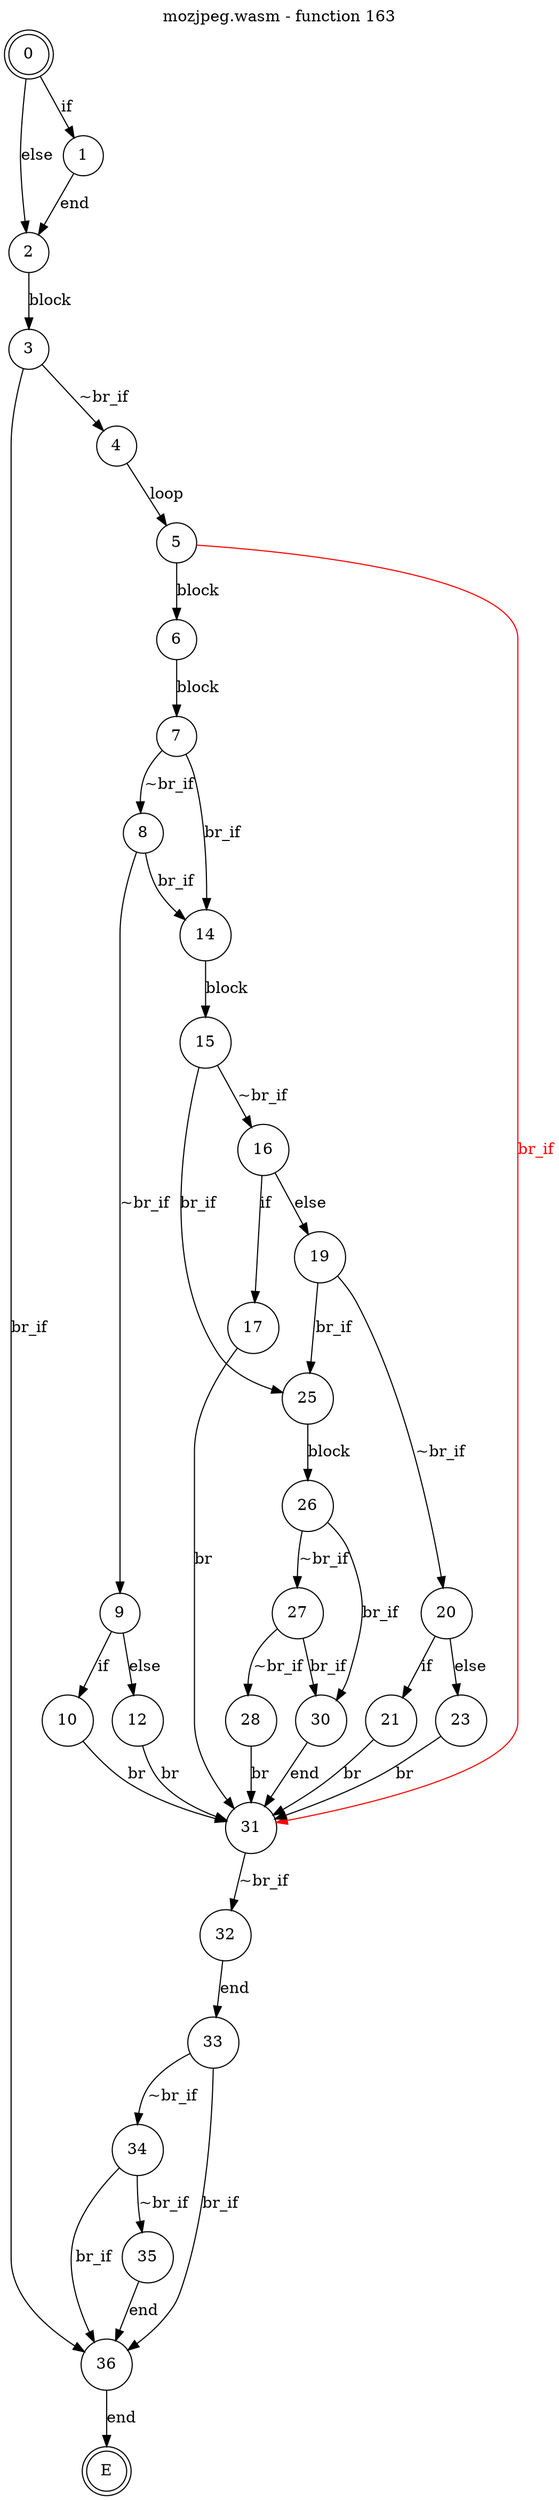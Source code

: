 digraph finite_state_machine {
    label = "mozjpeg.wasm - function 163"
    labelloc =  t
    labelfontsize = 16
    labelfontcolor = black
    labelfontname = "Helvetica"
    node [shape = doublecircle]; 0 E ;
    node [shape = circle];
    0 -> 1[label="if"];
    0 -> 2[label="else"];
    1 -> 2[label="end"];
    2 -> 3[label="block"];
    3 -> 4[label="~br_if"];
    3 -> 36[label="br_if"];
    4 -> 5[label="loop"];
    5 -> 6[label="block"];
    6 -> 7[label="block"];
    7 -> 8[label="~br_if"];
    7 -> 14[label="br_if"];
    8 -> 9[label="~br_if"];
    8 -> 14[label="br_if"];
    9 -> 10[label="if"];
    9 -> 12[label="else"];
    10 -> 31[label="br"];
    12 -> 31[label="br"];
    14 -> 15[label="block"];
    15 -> 16[label="~br_if"];
    15 -> 25[label="br_if"];
    16 -> 17[label="if"];
    16 -> 19[label="else"];
    17 -> 31[label="br"];
    19 -> 20[label="~br_if"];
    19 -> 25[label="br_if"];
    20 -> 21[label="if"];
    20 -> 23[label="else"];
    21 -> 31[label="br"];
    23 -> 31[label="br"];
    25 -> 26[label="block"];
    26 -> 27[label="~br_if"];
    26 -> 30[label="br_if"];
    27 -> 28[label="~br_if"];
    27 -> 30[label="br_if"];
    28 -> 31[label="br"];
    30 -> 31[label="end"];
    31 -> 32[label="~br_if"];
    31 -> 5[color="red" dir=back fontcolor="red" label="br_if"];
    32 -> 33[label="end"];
    33 -> 34[label="~br_if"];
    33 -> 36[label="br_if"];
    34 -> 35[label="~br_if"];
    34 -> 36[label="br_if"];
    35 -> 36[label="end"];
    36 -> E[label="end"];
}
